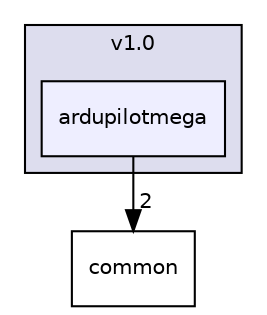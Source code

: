 digraph "libraries/GCS_MAVLink/include/mavlink/v1.0/ardupilotmega" {
  compound=true
  node [ fontsize="10", fontname="Helvetica"];
  edge [ labelfontsize="10", labelfontname="Helvetica"];
  subgraph clusterdir_17d12eb889f55df7397b9a7dd6bb5e24 {
    graph [ bgcolor="#ddddee", pencolor="black", label="v1.0" fontname="Helvetica", fontsize="10", URL="dir_17d12eb889f55df7397b9a7dd6bb5e24.html"]
  dir_249e89038885ec2564b4621c173e813e [shape=box, label="ardupilotmega", style="filled", fillcolor="#eeeeff", pencolor="black", URL="dir_249e89038885ec2564b4621c173e813e.html"];
  }
  dir_4c6633e0f0b8753e4add589a428fa8e1 [shape=box label="common" URL="dir_4c6633e0f0b8753e4add589a428fa8e1.html"];
  dir_249e89038885ec2564b4621c173e813e->dir_4c6633e0f0b8753e4add589a428fa8e1 [headlabel="2", labeldistance=1.5 headhref="dir_000185_000187.html"];
}
